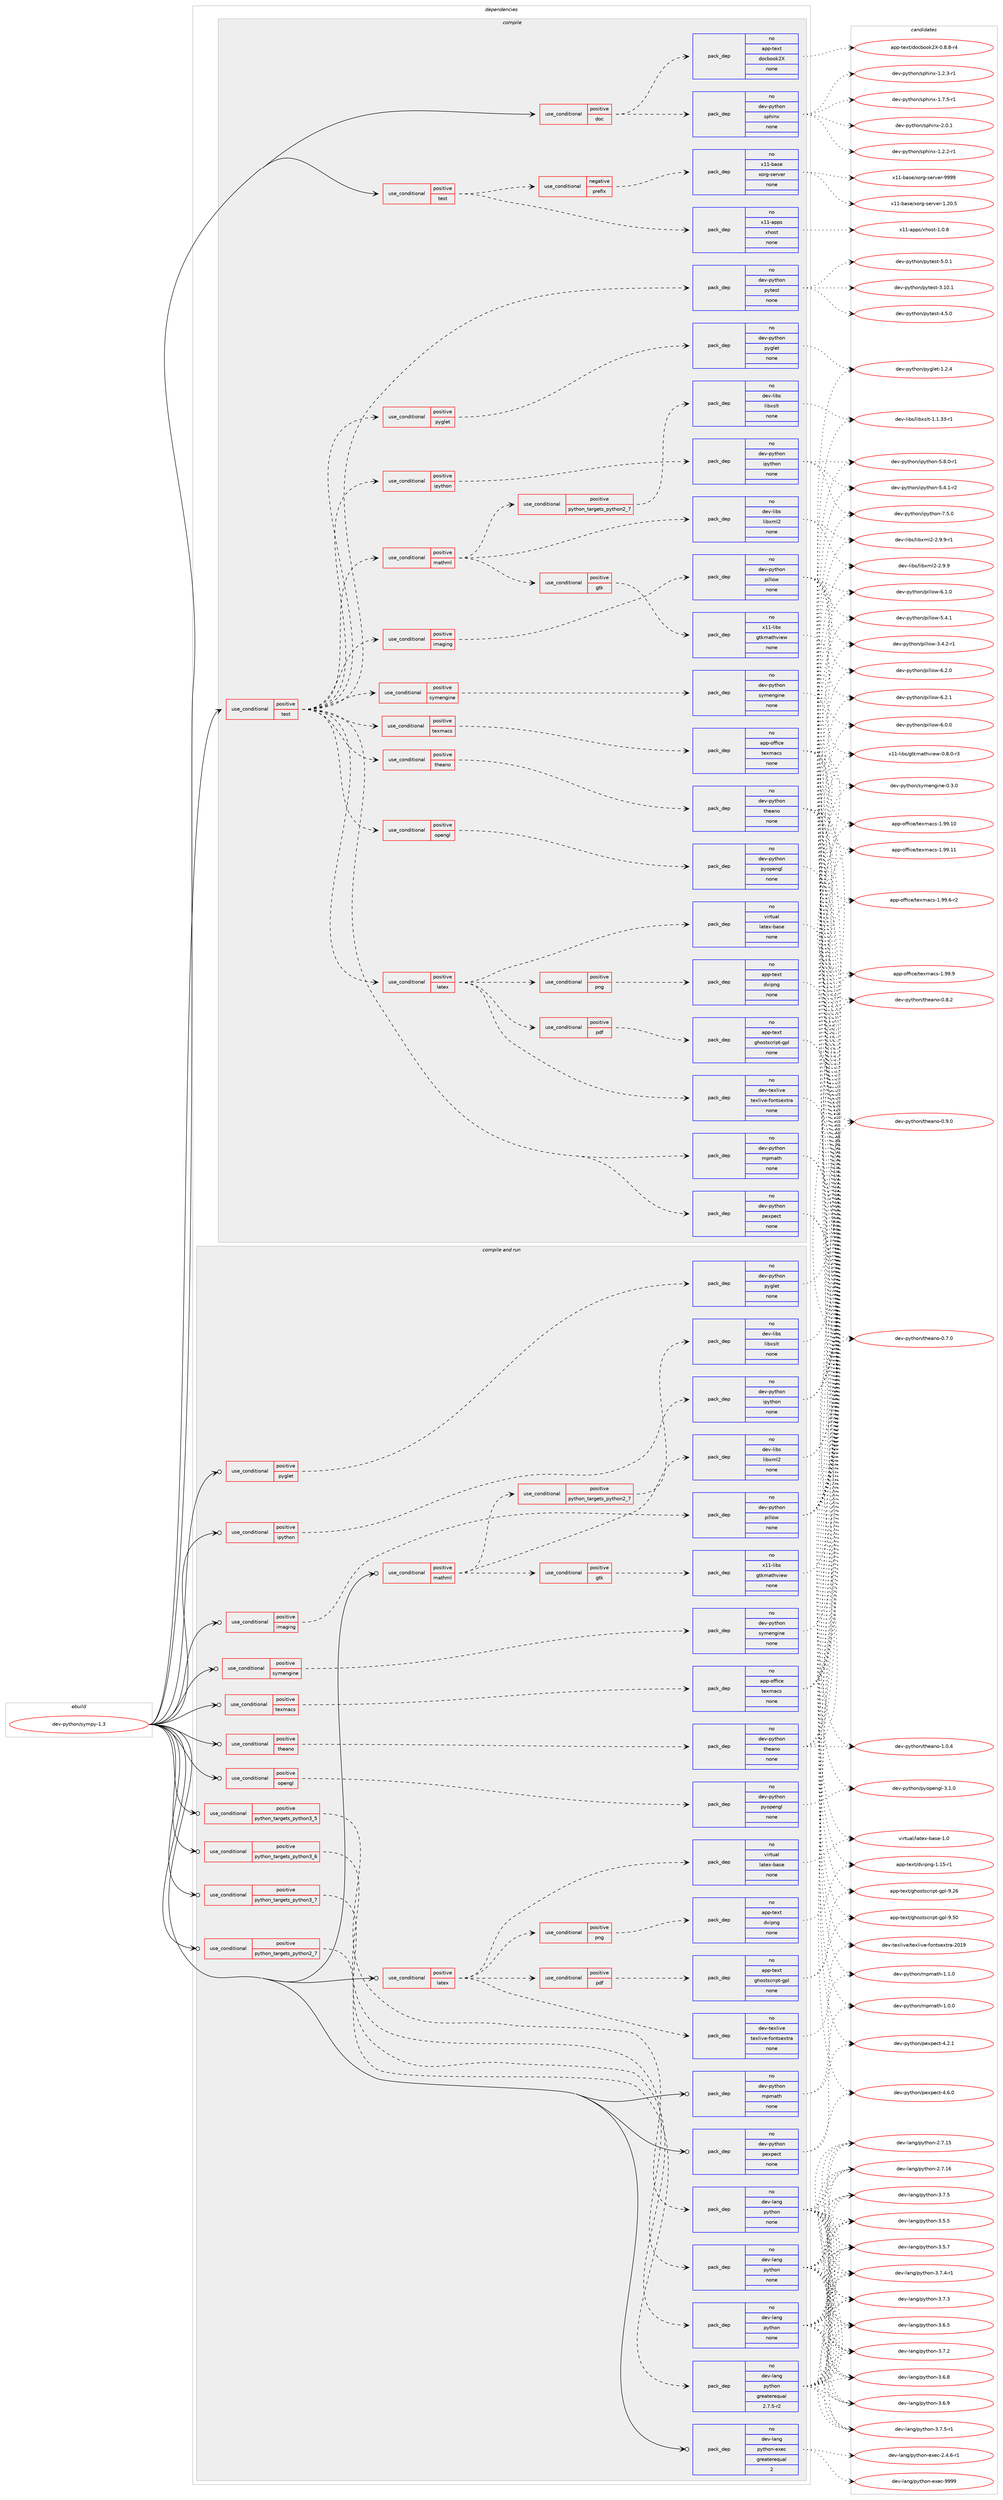 digraph prolog {

# *************
# Graph options
# *************

newrank=true;
concentrate=true;
compound=true;
graph [rankdir=LR,fontname=Helvetica,fontsize=10,ranksep=1.5];#, ranksep=2.5, nodesep=0.2];
edge  [arrowhead=vee];
node  [fontname=Helvetica,fontsize=10];

# **********
# The ebuild
# **********

subgraph cluster_leftcol {
color=gray;
rank=same;
label=<<i>ebuild</i>>;
id [label="dev-python/sympy-1.3", color=red, width=4, href="../dev-python/sympy-1.3.svg"];
}

# ****************
# The dependencies
# ****************

subgraph cluster_midcol {
color=gray;
label=<<i>dependencies</i>>;
subgraph cluster_compile {
fillcolor="#eeeeee";
style=filled;
label=<<i>compile</i>>;
subgraph cond150210 {
dependency639910 [label=<<TABLE BORDER="0" CELLBORDER="1" CELLSPACING="0" CELLPADDING="4"><TR><TD ROWSPAN="3" CELLPADDING="10">use_conditional</TD></TR><TR><TD>positive</TD></TR><TR><TD>doc</TD></TR></TABLE>>, shape=none, color=red];
subgraph pack477818 {
dependency639911 [label=<<TABLE BORDER="0" CELLBORDER="1" CELLSPACING="0" CELLPADDING="4" WIDTH="220"><TR><TD ROWSPAN="6" CELLPADDING="30">pack_dep</TD></TR><TR><TD WIDTH="110">no</TD></TR><TR><TD>dev-python</TD></TR><TR><TD>sphinx</TD></TR><TR><TD>none</TD></TR><TR><TD></TD></TR></TABLE>>, shape=none, color=blue];
}
dependency639910:e -> dependency639911:w [weight=20,style="dashed",arrowhead="vee"];
subgraph pack477819 {
dependency639912 [label=<<TABLE BORDER="0" CELLBORDER="1" CELLSPACING="0" CELLPADDING="4" WIDTH="220"><TR><TD ROWSPAN="6" CELLPADDING="30">pack_dep</TD></TR><TR><TD WIDTH="110">no</TD></TR><TR><TD>app-text</TD></TR><TR><TD>docbook2X</TD></TR><TR><TD>none</TD></TR><TR><TD></TD></TR></TABLE>>, shape=none, color=blue];
}
dependency639910:e -> dependency639912:w [weight=20,style="dashed",arrowhead="vee"];
}
id:e -> dependency639910:w [weight=20,style="solid",arrowhead="vee"];
subgraph cond150211 {
dependency639913 [label=<<TABLE BORDER="0" CELLBORDER="1" CELLSPACING="0" CELLPADDING="4"><TR><TD ROWSPAN="3" CELLPADDING="10">use_conditional</TD></TR><TR><TD>positive</TD></TR><TR><TD>test</TD></TR></TABLE>>, shape=none, color=red];
subgraph cond150212 {
dependency639914 [label=<<TABLE BORDER="0" CELLBORDER="1" CELLSPACING="0" CELLPADDING="4"><TR><TD ROWSPAN="3" CELLPADDING="10">use_conditional</TD></TR><TR><TD>negative</TD></TR><TR><TD>prefix</TD></TR></TABLE>>, shape=none, color=red];
subgraph pack477820 {
dependency639915 [label=<<TABLE BORDER="0" CELLBORDER="1" CELLSPACING="0" CELLPADDING="4" WIDTH="220"><TR><TD ROWSPAN="6" CELLPADDING="30">pack_dep</TD></TR><TR><TD WIDTH="110">no</TD></TR><TR><TD>x11-base</TD></TR><TR><TD>xorg-server</TD></TR><TR><TD>none</TD></TR><TR><TD></TD></TR></TABLE>>, shape=none, color=blue];
}
dependency639914:e -> dependency639915:w [weight=20,style="dashed",arrowhead="vee"];
}
dependency639913:e -> dependency639914:w [weight=20,style="dashed",arrowhead="vee"];
subgraph pack477821 {
dependency639916 [label=<<TABLE BORDER="0" CELLBORDER="1" CELLSPACING="0" CELLPADDING="4" WIDTH="220"><TR><TD ROWSPAN="6" CELLPADDING="30">pack_dep</TD></TR><TR><TD WIDTH="110">no</TD></TR><TR><TD>x11-apps</TD></TR><TR><TD>xhost</TD></TR><TR><TD>none</TD></TR><TR><TD></TD></TR></TABLE>>, shape=none, color=blue];
}
dependency639913:e -> dependency639916:w [weight=20,style="dashed",arrowhead="vee"];
}
id:e -> dependency639913:w [weight=20,style="solid",arrowhead="vee"];
subgraph cond150213 {
dependency639917 [label=<<TABLE BORDER="0" CELLBORDER="1" CELLSPACING="0" CELLPADDING="4"><TR><TD ROWSPAN="3" CELLPADDING="10">use_conditional</TD></TR><TR><TD>positive</TD></TR><TR><TD>test</TD></TR></TABLE>>, shape=none, color=red];
subgraph pack477822 {
dependency639918 [label=<<TABLE BORDER="0" CELLBORDER="1" CELLSPACING="0" CELLPADDING="4" WIDTH="220"><TR><TD ROWSPAN="6" CELLPADDING="30">pack_dep</TD></TR><TR><TD WIDTH="110">no</TD></TR><TR><TD>dev-python</TD></TR><TR><TD>mpmath</TD></TR><TR><TD>none</TD></TR><TR><TD></TD></TR></TABLE>>, shape=none, color=blue];
}
dependency639917:e -> dependency639918:w [weight=20,style="dashed",arrowhead="vee"];
subgraph pack477823 {
dependency639919 [label=<<TABLE BORDER="0" CELLBORDER="1" CELLSPACING="0" CELLPADDING="4" WIDTH="220"><TR><TD ROWSPAN="6" CELLPADDING="30">pack_dep</TD></TR><TR><TD WIDTH="110">no</TD></TR><TR><TD>dev-python</TD></TR><TR><TD>pexpect</TD></TR><TR><TD>none</TD></TR><TR><TD></TD></TR></TABLE>>, shape=none, color=blue];
}
dependency639917:e -> dependency639919:w [weight=20,style="dashed",arrowhead="vee"];
subgraph cond150214 {
dependency639920 [label=<<TABLE BORDER="0" CELLBORDER="1" CELLSPACING="0" CELLPADDING="4"><TR><TD ROWSPAN="3" CELLPADDING="10">use_conditional</TD></TR><TR><TD>positive</TD></TR><TR><TD>imaging</TD></TR></TABLE>>, shape=none, color=red];
subgraph pack477824 {
dependency639921 [label=<<TABLE BORDER="0" CELLBORDER="1" CELLSPACING="0" CELLPADDING="4" WIDTH="220"><TR><TD ROWSPAN="6" CELLPADDING="30">pack_dep</TD></TR><TR><TD WIDTH="110">no</TD></TR><TR><TD>dev-python</TD></TR><TR><TD>pillow</TD></TR><TR><TD>none</TD></TR><TR><TD></TD></TR></TABLE>>, shape=none, color=blue];
}
dependency639920:e -> dependency639921:w [weight=20,style="dashed",arrowhead="vee"];
}
dependency639917:e -> dependency639920:w [weight=20,style="dashed",arrowhead="vee"];
subgraph cond150215 {
dependency639922 [label=<<TABLE BORDER="0" CELLBORDER="1" CELLSPACING="0" CELLPADDING="4"><TR><TD ROWSPAN="3" CELLPADDING="10">use_conditional</TD></TR><TR><TD>positive</TD></TR><TR><TD>ipython</TD></TR></TABLE>>, shape=none, color=red];
subgraph pack477825 {
dependency639923 [label=<<TABLE BORDER="0" CELLBORDER="1" CELLSPACING="0" CELLPADDING="4" WIDTH="220"><TR><TD ROWSPAN="6" CELLPADDING="30">pack_dep</TD></TR><TR><TD WIDTH="110">no</TD></TR><TR><TD>dev-python</TD></TR><TR><TD>ipython</TD></TR><TR><TD>none</TD></TR><TR><TD></TD></TR></TABLE>>, shape=none, color=blue];
}
dependency639922:e -> dependency639923:w [weight=20,style="dashed",arrowhead="vee"];
}
dependency639917:e -> dependency639922:w [weight=20,style="dashed",arrowhead="vee"];
subgraph cond150216 {
dependency639924 [label=<<TABLE BORDER="0" CELLBORDER="1" CELLSPACING="0" CELLPADDING="4"><TR><TD ROWSPAN="3" CELLPADDING="10">use_conditional</TD></TR><TR><TD>positive</TD></TR><TR><TD>latex</TD></TR></TABLE>>, shape=none, color=red];
subgraph pack477826 {
dependency639925 [label=<<TABLE BORDER="0" CELLBORDER="1" CELLSPACING="0" CELLPADDING="4" WIDTH="220"><TR><TD ROWSPAN="6" CELLPADDING="30">pack_dep</TD></TR><TR><TD WIDTH="110">no</TD></TR><TR><TD>virtual</TD></TR><TR><TD>latex-base</TD></TR><TR><TD>none</TD></TR><TR><TD></TD></TR></TABLE>>, shape=none, color=blue];
}
dependency639924:e -> dependency639925:w [weight=20,style="dashed",arrowhead="vee"];
subgraph pack477827 {
dependency639926 [label=<<TABLE BORDER="0" CELLBORDER="1" CELLSPACING="0" CELLPADDING="4" WIDTH="220"><TR><TD ROWSPAN="6" CELLPADDING="30">pack_dep</TD></TR><TR><TD WIDTH="110">no</TD></TR><TR><TD>dev-texlive</TD></TR><TR><TD>texlive-fontsextra</TD></TR><TR><TD>none</TD></TR><TR><TD></TD></TR></TABLE>>, shape=none, color=blue];
}
dependency639924:e -> dependency639926:w [weight=20,style="dashed",arrowhead="vee"];
subgraph cond150217 {
dependency639927 [label=<<TABLE BORDER="0" CELLBORDER="1" CELLSPACING="0" CELLPADDING="4"><TR><TD ROWSPAN="3" CELLPADDING="10">use_conditional</TD></TR><TR><TD>positive</TD></TR><TR><TD>png</TD></TR></TABLE>>, shape=none, color=red];
subgraph pack477828 {
dependency639928 [label=<<TABLE BORDER="0" CELLBORDER="1" CELLSPACING="0" CELLPADDING="4" WIDTH="220"><TR><TD ROWSPAN="6" CELLPADDING="30">pack_dep</TD></TR><TR><TD WIDTH="110">no</TD></TR><TR><TD>app-text</TD></TR><TR><TD>dvipng</TD></TR><TR><TD>none</TD></TR><TR><TD></TD></TR></TABLE>>, shape=none, color=blue];
}
dependency639927:e -> dependency639928:w [weight=20,style="dashed",arrowhead="vee"];
}
dependency639924:e -> dependency639927:w [weight=20,style="dashed",arrowhead="vee"];
subgraph cond150218 {
dependency639929 [label=<<TABLE BORDER="0" CELLBORDER="1" CELLSPACING="0" CELLPADDING="4"><TR><TD ROWSPAN="3" CELLPADDING="10">use_conditional</TD></TR><TR><TD>positive</TD></TR><TR><TD>pdf</TD></TR></TABLE>>, shape=none, color=red];
subgraph pack477829 {
dependency639930 [label=<<TABLE BORDER="0" CELLBORDER="1" CELLSPACING="0" CELLPADDING="4" WIDTH="220"><TR><TD ROWSPAN="6" CELLPADDING="30">pack_dep</TD></TR><TR><TD WIDTH="110">no</TD></TR><TR><TD>app-text</TD></TR><TR><TD>ghostscript-gpl</TD></TR><TR><TD>none</TD></TR><TR><TD></TD></TR></TABLE>>, shape=none, color=blue];
}
dependency639929:e -> dependency639930:w [weight=20,style="dashed",arrowhead="vee"];
}
dependency639924:e -> dependency639929:w [weight=20,style="dashed",arrowhead="vee"];
}
dependency639917:e -> dependency639924:w [weight=20,style="dashed",arrowhead="vee"];
subgraph cond150219 {
dependency639931 [label=<<TABLE BORDER="0" CELLBORDER="1" CELLSPACING="0" CELLPADDING="4"><TR><TD ROWSPAN="3" CELLPADDING="10">use_conditional</TD></TR><TR><TD>positive</TD></TR><TR><TD>mathml</TD></TR></TABLE>>, shape=none, color=red];
subgraph pack477830 {
dependency639932 [label=<<TABLE BORDER="0" CELLBORDER="1" CELLSPACING="0" CELLPADDING="4" WIDTH="220"><TR><TD ROWSPAN="6" CELLPADDING="30">pack_dep</TD></TR><TR><TD WIDTH="110">no</TD></TR><TR><TD>dev-libs</TD></TR><TR><TD>libxml2</TD></TR><TR><TD>none</TD></TR><TR><TD></TD></TR></TABLE>>, shape=none, color=blue];
}
dependency639931:e -> dependency639932:w [weight=20,style="dashed",arrowhead="vee"];
subgraph cond150220 {
dependency639933 [label=<<TABLE BORDER="0" CELLBORDER="1" CELLSPACING="0" CELLPADDING="4"><TR><TD ROWSPAN="3" CELLPADDING="10">use_conditional</TD></TR><TR><TD>positive</TD></TR><TR><TD>python_targets_python2_7</TD></TR></TABLE>>, shape=none, color=red];
subgraph pack477831 {
dependency639934 [label=<<TABLE BORDER="0" CELLBORDER="1" CELLSPACING="0" CELLPADDING="4" WIDTH="220"><TR><TD ROWSPAN="6" CELLPADDING="30">pack_dep</TD></TR><TR><TD WIDTH="110">no</TD></TR><TR><TD>dev-libs</TD></TR><TR><TD>libxslt</TD></TR><TR><TD>none</TD></TR><TR><TD></TD></TR></TABLE>>, shape=none, color=blue];
}
dependency639933:e -> dependency639934:w [weight=20,style="dashed",arrowhead="vee"];
}
dependency639931:e -> dependency639933:w [weight=20,style="dashed",arrowhead="vee"];
subgraph cond150221 {
dependency639935 [label=<<TABLE BORDER="0" CELLBORDER="1" CELLSPACING="0" CELLPADDING="4"><TR><TD ROWSPAN="3" CELLPADDING="10">use_conditional</TD></TR><TR><TD>positive</TD></TR><TR><TD>gtk</TD></TR></TABLE>>, shape=none, color=red];
subgraph pack477832 {
dependency639936 [label=<<TABLE BORDER="0" CELLBORDER="1" CELLSPACING="0" CELLPADDING="4" WIDTH="220"><TR><TD ROWSPAN="6" CELLPADDING="30">pack_dep</TD></TR><TR><TD WIDTH="110">no</TD></TR><TR><TD>x11-libs</TD></TR><TR><TD>gtkmathview</TD></TR><TR><TD>none</TD></TR><TR><TD></TD></TR></TABLE>>, shape=none, color=blue];
}
dependency639935:e -> dependency639936:w [weight=20,style="dashed",arrowhead="vee"];
}
dependency639931:e -> dependency639935:w [weight=20,style="dashed",arrowhead="vee"];
}
dependency639917:e -> dependency639931:w [weight=20,style="dashed",arrowhead="vee"];
subgraph cond150222 {
dependency639937 [label=<<TABLE BORDER="0" CELLBORDER="1" CELLSPACING="0" CELLPADDING="4"><TR><TD ROWSPAN="3" CELLPADDING="10">use_conditional</TD></TR><TR><TD>positive</TD></TR><TR><TD>opengl</TD></TR></TABLE>>, shape=none, color=red];
subgraph pack477833 {
dependency639938 [label=<<TABLE BORDER="0" CELLBORDER="1" CELLSPACING="0" CELLPADDING="4" WIDTH="220"><TR><TD ROWSPAN="6" CELLPADDING="30">pack_dep</TD></TR><TR><TD WIDTH="110">no</TD></TR><TR><TD>dev-python</TD></TR><TR><TD>pyopengl</TD></TR><TR><TD>none</TD></TR><TR><TD></TD></TR></TABLE>>, shape=none, color=blue];
}
dependency639937:e -> dependency639938:w [weight=20,style="dashed",arrowhead="vee"];
}
dependency639917:e -> dependency639937:w [weight=20,style="dashed",arrowhead="vee"];
subgraph cond150223 {
dependency639939 [label=<<TABLE BORDER="0" CELLBORDER="1" CELLSPACING="0" CELLPADDING="4"><TR><TD ROWSPAN="3" CELLPADDING="10">use_conditional</TD></TR><TR><TD>positive</TD></TR><TR><TD>pyglet</TD></TR></TABLE>>, shape=none, color=red];
subgraph pack477834 {
dependency639940 [label=<<TABLE BORDER="0" CELLBORDER="1" CELLSPACING="0" CELLPADDING="4" WIDTH="220"><TR><TD ROWSPAN="6" CELLPADDING="30">pack_dep</TD></TR><TR><TD WIDTH="110">no</TD></TR><TR><TD>dev-python</TD></TR><TR><TD>pyglet</TD></TR><TR><TD>none</TD></TR><TR><TD></TD></TR></TABLE>>, shape=none, color=blue];
}
dependency639939:e -> dependency639940:w [weight=20,style="dashed",arrowhead="vee"];
}
dependency639917:e -> dependency639939:w [weight=20,style="dashed",arrowhead="vee"];
subgraph cond150224 {
dependency639941 [label=<<TABLE BORDER="0" CELLBORDER="1" CELLSPACING="0" CELLPADDING="4"><TR><TD ROWSPAN="3" CELLPADDING="10">use_conditional</TD></TR><TR><TD>positive</TD></TR><TR><TD>symengine</TD></TR></TABLE>>, shape=none, color=red];
subgraph pack477835 {
dependency639942 [label=<<TABLE BORDER="0" CELLBORDER="1" CELLSPACING="0" CELLPADDING="4" WIDTH="220"><TR><TD ROWSPAN="6" CELLPADDING="30">pack_dep</TD></TR><TR><TD WIDTH="110">no</TD></TR><TR><TD>dev-python</TD></TR><TR><TD>symengine</TD></TR><TR><TD>none</TD></TR><TR><TD></TD></TR></TABLE>>, shape=none, color=blue];
}
dependency639941:e -> dependency639942:w [weight=20,style="dashed",arrowhead="vee"];
}
dependency639917:e -> dependency639941:w [weight=20,style="dashed",arrowhead="vee"];
subgraph cond150225 {
dependency639943 [label=<<TABLE BORDER="0" CELLBORDER="1" CELLSPACING="0" CELLPADDING="4"><TR><TD ROWSPAN="3" CELLPADDING="10">use_conditional</TD></TR><TR><TD>positive</TD></TR><TR><TD>texmacs</TD></TR></TABLE>>, shape=none, color=red];
subgraph pack477836 {
dependency639944 [label=<<TABLE BORDER="0" CELLBORDER="1" CELLSPACING="0" CELLPADDING="4" WIDTH="220"><TR><TD ROWSPAN="6" CELLPADDING="30">pack_dep</TD></TR><TR><TD WIDTH="110">no</TD></TR><TR><TD>app-office</TD></TR><TR><TD>texmacs</TD></TR><TR><TD>none</TD></TR><TR><TD></TD></TR></TABLE>>, shape=none, color=blue];
}
dependency639943:e -> dependency639944:w [weight=20,style="dashed",arrowhead="vee"];
}
dependency639917:e -> dependency639943:w [weight=20,style="dashed",arrowhead="vee"];
subgraph cond150226 {
dependency639945 [label=<<TABLE BORDER="0" CELLBORDER="1" CELLSPACING="0" CELLPADDING="4"><TR><TD ROWSPAN="3" CELLPADDING="10">use_conditional</TD></TR><TR><TD>positive</TD></TR><TR><TD>theano</TD></TR></TABLE>>, shape=none, color=red];
subgraph pack477837 {
dependency639946 [label=<<TABLE BORDER="0" CELLBORDER="1" CELLSPACING="0" CELLPADDING="4" WIDTH="220"><TR><TD ROWSPAN="6" CELLPADDING="30">pack_dep</TD></TR><TR><TD WIDTH="110">no</TD></TR><TR><TD>dev-python</TD></TR><TR><TD>theano</TD></TR><TR><TD>none</TD></TR><TR><TD></TD></TR></TABLE>>, shape=none, color=blue];
}
dependency639945:e -> dependency639946:w [weight=20,style="dashed",arrowhead="vee"];
}
dependency639917:e -> dependency639945:w [weight=20,style="dashed",arrowhead="vee"];
subgraph pack477838 {
dependency639947 [label=<<TABLE BORDER="0" CELLBORDER="1" CELLSPACING="0" CELLPADDING="4" WIDTH="220"><TR><TD ROWSPAN="6" CELLPADDING="30">pack_dep</TD></TR><TR><TD WIDTH="110">no</TD></TR><TR><TD>dev-python</TD></TR><TR><TD>pytest</TD></TR><TR><TD>none</TD></TR><TR><TD></TD></TR></TABLE>>, shape=none, color=blue];
}
dependency639917:e -> dependency639947:w [weight=20,style="dashed",arrowhead="vee"];
}
id:e -> dependency639917:w [weight=20,style="solid",arrowhead="vee"];
}
subgraph cluster_compileandrun {
fillcolor="#eeeeee";
style=filled;
label=<<i>compile and run</i>>;
subgraph cond150227 {
dependency639948 [label=<<TABLE BORDER="0" CELLBORDER="1" CELLSPACING="0" CELLPADDING="4"><TR><TD ROWSPAN="3" CELLPADDING="10">use_conditional</TD></TR><TR><TD>positive</TD></TR><TR><TD>imaging</TD></TR></TABLE>>, shape=none, color=red];
subgraph pack477839 {
dependency639949 [label=<<TABLE BORDER="0" CELLBORDER="1" CELLSPACING="0" CELLPADDING="4" WIDTH="220"><TR><TD ROWSPAN="6" CELLPADDING="30">pack_dep</TD></TR><TR><TD WIDTH="110">no</TD></TR><TR><TD>dev-python</TD></TR><TR><TD>pillow</TD></TR><TR><TD>none</TD></TR><TR><TD></TD></TR></TABLE>>, shape=none, color=blue];
}
dependency639948:e -> dependency639949:w [weight=20,style="dashed",arrowhead="vee"];
}
id:e -> dependency639948:w [weight=20,style="solid",arrowhead="odotvee"];
subgraph cond150228 {
dependency639950 [label=<<TABLE BORDER="0" CELLBORDER="1" CELLSPACING="0" CELLPADDING="4"><TR><TD ROWSPAN="3" CELLPADDING="10">use_conditional</TD></TR><TR><TD>positive</TD></TR><TR><TD>ipython</TD></TR></TABLE>>, shape=none, color=red];
subgraph pack477840 {
dependency639951 [label=<<TABLE BORDER="0" CELLBORDER="1" CELLSPACING="0" CELLPADDING="4" WIDTH="220"><TR><TD ROWSPAN="6" CELLPADDING="30">pack_dep</TD></TR><TR><TD WIDTH="110">no</TD></TR><TR><TD>dev-python</TD></TR><TR><TD>ipython</TD></TR><TR><TD>none</TD></TR><TR><TD></TD></TR></TABLE>>, shape=none, color=blue];
}
dependency639950:e -> dependency639951:w [weight=20,style="dashed",arrowhead="vee"];
}
id:e -> dependency639950:w [weight=20,style="solid",arrowhead="odotvee"];
subgraph cond150229 {
dependency639952 [label=<<TABLE BORDER="0" CELLBORDER="1" CELLSPACING="0" CELLPADDING="4"><TR><TD ROWSPAN="3" CELLPADDING="10">use_conditional</TD></TR><TR><TD>positive</TD></TR><TR><TD>latex</TD></TR></TABLE>>, shape=none, color=red];
subgraph pack477841 {
dependency639953 [label=<<TABLE BORDER="0" CELLBORDER="1" CELLSPACING="0" CELLPADDING="4" WIDTH="220"><TR><TD ROWSPAN="6" CELLPADDING="30">pack_dep</TD></TR><TR><TD WIDTH="110">no</TD></TR><TR><TD>virtual</TD></TR><TR><TD>latex-base</TD></TR><TR><TD>none</TD></TR><TR><TD></TD></TR></TABLE>>, shape=none, color=blue];
}
dependency639952:e -> dependency639953:w [weight=20,style="dashed",arrowhead="vee"];
subgraph pack477842 {
dependency639954 [label=<<TABLE BORDER="0" CELLBORDER="1" CELLSPACING="0" CELLPADDING="4" WIDTH="220"><TR><TD ROWSPAN="6" CELLPADDING="30">pack_dep</TD></TR><TR><TD WIDTH="110">no</TD></TR><TR><TD>dev-texlive</TD></TR><TR><TD>texlive-fontsextra</TD></TR><TR><TD>none</TD></TR><TR><TD></TD></TR></TABLE>>, shape=none, color=blue];
}
dependency639952:e -> dependency639954:w [weight=20,style="dashed",arrowhead="vee"];
subgraph cond150230 {
dependency639955 [label=<<TABLE BORDER="0" CELLBORDER="1" CELLSPACING="0" CELLPADDING="4"><TR><TD ROWSPAN="3" CELLPADDING="10">use_conditional</TD></TR><TR><TD>positive</TD></TR><TR><TD>png</TD></TR></TABLE>>, shape=none, color=red];
subgraph pack477843 {
dependency639956 [label=<<TABLE BORDER="0" CELLBORDER="1" CELLSPACING="0" CELLPADDING="4" WIDTH="220"><TR><TD ROWSPAN="6" CELLPADDING="30">pack_dep</TD></TR><TR><TD WIDTH="110">no</TD></TR><TR><TD>app-text</TD></TR><TR><TD>dvipng</TD></TR><TR><TD>none</TD></TR><TR><TD></TD></TR></TABLE>>, shape=none, color=blue];
}
dependency639955:e -> dependency639956:w [weight=20,style="dashed",arrowhead="vee"];
}
dependency639952:e -> dependency639955:w [weight=20,style="dashed",arrowhead="vee"];
subgraph cond150231 {
dependency639957 [label=<<TABLE BORDER="0" CELLBORDER="1" CELLSPACING="0" CELLPADDING="4"><TR><TD ROWSPAN="3" CELLPADDING="10">use_conditional</TD></TR><TR><TD>positive</TD></TR><TR><TD>pdf</TD></TR></TABLE>>, shape=none, color=red];
subgraph pack477844 {
dependency639958 [label=<<TABLE BORDER="0" CELLBORDER="1" CELLSPACING="0" CELLPADDING="4" WIDTH="220"><TR><TD ROWSPAN="6" CELLPADDING="30">pack_dep</TD></TR><TR><TD WIDTH="110">no</TD></TR><TR><TD>app-text</TD></TR><TR><TD>ghostscript-gpl</TD></TR><TR><TD>none</TD></TR><TR><TD></TD></TR></TABLE>>, shape=none, color=blue];
}
dependency639957:e -> dependency639958:w [weight=20,style="dashed",arrowhead="vee"];
}
dependency639952:e -> dependency639957:w [weight=20,style="dashed",arrowhead="vee"];
}
id:e -> dependency639952:w [weight=20,style="solid",arrowhead="odotvee"];
subgraph cond150232 {
dependency639959 [label=<<TABLE BORDER="0" CELLBORDER="1" CELLSPACING="0" CELLPADDING="4"><TR><TD ROWSPAN="3" CELLPADDING="10">use_conditional</TD></TR><TR><TD>positive</TD></TR><TR><TD>mathml</TD></TR></TABLE>>, shape=none, color=red];
subgraph pack477845 {
dependency639960 [label=<<TABLE BORDER="0" CELLBORDER="1" CELLSPACING="0" CELLPADDING="4" WIDTH="220"><TR><TD ROWSPAN="6" CELLPADDING="30">pack_dep</TD></TR><TR><TD WIDTH="110">no</TD></TR><TR><TD>dev-libs</TD></TR><TR><TD>libxml2</TD></TR><TR><TD>none</TD></TR><TR><TD></TD></TR></TABLE>>, shape=none, color=blue];
}
dependency639959:e -> dependency639960:w [weight=20,style="dashed",arrowhead="vee"];
subgraph cond150233 {
dependency639961 [label=<<TABLE BORDER="0" CELLBORDER="1" CELLSPACING="0" CELLPADDING="4"><TR><TD ROWSPAN="3" CELLPADDING="10">use_conditional</TD></TR><TR><TD>positive</TD></TR><TR><TD>python_targets_python2_7</TD></TR></TABLE>>, shape=none, color=red];
subgraph pack477846 {
dependency639962 [label=<<TABLE BORDER="0" CELLBORDER="1" CELLSPACING="0" CELLPADDING="4" WIDTH="220"><TR><TD ROWSPAN="6" CELLPADDING="30">pack_dep</TD></TR><TR><TD WIDTH="110">no</TD></TR><TR><TD>dev-libs</TD></TR><TR><TD>libxslt</TD></TR><TR><TD>none</TD></TR><TR><TD></TD></TR></TABLE>>, shape=none, color=blue];
}
dependency639961:e -> dependency639962:w [weight=20,style="dashed",arrowhead="vee"];
}
dependency639959:e -> dependency639961:w [weight=20,style="dashed",arrowhead="vee"];
subgraph cond150234 {
dependency639963 [label=<<TABLE BORDER="0" CELLBORDER="1" CELLSPACING="0" CELLPADDING="4"><TR><TD ROWSPAN="3" CELLPADDING="10">use_conditional</TD></TR><TR><TD>positive</TD></TR><TR><TD>gtk</TD></TR></TABLE>>, shape=none, color=red];
subgraph pack477847 {
dependency639964 [label=<<TABLE BORDER="0" CELLBORDER="1" CELLSPACING="0" CELLPADDING="4" WIDTH="220"><TR><TD ROWSPAN="6" CELLPADDING="30">pack_dep</TD></TR><TR><TD WIDTH="110">no</TD></TR><TR><TD>x11-libs</TD></TR><TR><TD>gtkmathview</TD></TR><TR><TD>none</TD></TR><TR><TD></TD></TR></TABLE>>, shape=none, color=blue];
}
dependency639963:e -> dependency639964:w [weight=20,style="dashed",arrowhead="vee"];
}
dependency639959:e -> dependency639963:w [weight=20,style="dashed",arrowhead="vee"];
}
id:e -> dependency639959:w [weight=20,style="solid",arrowhead="odotvee"];
subgraph cond150235 {
dependency639965 [label=<<TABLE BORDER="0" CELLBORDER="1" CELLSPACING="0" CELLPADDING="4"><TR><TD ROWSPAN="3" CELLPADDING="10">use_conditional</TD></TR><TR><TD>positive</TD></TR><TR><TD>opengl</TD></TR></TABLE>>, shape=none, color=red];
subgraph pack477848 {
dependency639966 [label=<<TABLE BORDER="0" CELLBORDER="1" CELLSPACING="0" CELLPADDING="4" WIDTH="220"><TR><TD ROWSPAN="6" CELLPADDING="30">pack_dep</TD></TR><TR><TD WIDTH="110">no</TD></TR><TR><TD>dev-python</TD></TR><TR><TD>pyopengl</TD></TR><TR><TD>none</TD></TR><TR><TD></TD></TR></TABLE>>, shape=none, color=blue];
}
dependency639965:e -> dependency639966:w [weight=20,style="dashed",arrowhead="vee"];
}
id:e -> dependency639965:w [weight=20,style="solid",arrowhead="odotvee"];
subgraph cond150236 {
dependency639967 [label=<<TABLE BORDER="0" CELLBORDER="1" CELLSPACING="0" CELLPADDING="4"><TR><TD ROWSPAN="3" CELLPADDING="10">use_conditional</TD></TR><TR><TD>positive</TD></TR><TR><TD>pyglet</TD></TR></TABLE>>, shape=none, color=red];
subgraph pack477849 {
dependency639968 [label=<<TABLE BORDER="0" CELLBORDER="1" CELLSPACING="0" CELLPADDING="4" WIDTH="220"><TR><TD ROWSPAN="6" CELLPADDING="30">pack_dep</TD></TR><TR><TD WIDTH="110">no</TD></TR><TR><TD>dev-python</TD></TR><TR><TD>pyglet</TD></TR><TR><TD>none</TD></TR><TR><TD></TD></TR></TABLE>>, shape=none, color=blue];
}
dependency639967:e -> dependency639968:w [weight=20,style="dashed",arrowhead="vee"];
}
id:e -> dependency639967:w [weight=20,style="solid",arrowhead="odotvee"];
subgraph cond150237 {
dependency639969 [label=<<TABLE BORDER="0" CELLBORDER="1" CELLSPACING="0" CELLPADDING="4"><TR><TD ROWSPAN="3" CELLPADDING="10">use_conditional</TD></TR><TR><TD>positive</TD></TR><TR><TD>python_targets_python2_7</TD></TR></TABLE>>, shape=none, color=red];
subgraph pack477850 {
dependency639970 [label=<<TABLE BORDER="0" CELLBORDER="1" CELLSPACING="0" CELLPADDING="4" WIDTH="220"><TR><TD ROWSPAN="6" CELLPADDING="30">pack_dep</TD></TR><TR><TD WIDTH="110">no</TD></TR><TR><TD>dev-lang</TD></TR><TR><TD>python</TD></TR><TR><TD>greaterequal</TD></TR><TR><TD>2.7.5-r2</TD></TR></TABLE>>, shape=none, color=blue];
}
dependency639969:e -> dependency639970:w [weight=20,style="dashed",arrowhead="vee"];
}
id:e -> dependency639969:w [weight=20,style="solid",arrowhead="odotvee"];
subgraph cond150238 {
dependency639971 [label=<<TABLE BORDER="0" CELLBORDER="1" CELLSPACING="0" CELLPADDING="4"><TR><TD ROWSPAN="3" CELLPADDING="10">use_conditional</TD></TR><TR><TD>positive</TD></TR><TR><TD>python_targets_python3_5</TD></TR></TABLE>>, shape=none, color=red];
subgraph pack477851 {
dependency639972 [label=<<TABLE BORDER="0" CELLBORDER="1" CELLSPACING="0" CELLPADDING="4" WIDTH="220"><TR><TD ROWSPAN="6" CELLPADDING="30">pack_dep</TD></TR><TR><TD WIDTH="110">no</TD></TR><TR><TD>dev-lang</TD></TR><TR><TD>python</TD></TR><TR><TD>none</TD></TR><TR><TD></TD></TR></TABLE>>, shape=none, color=blue];
}
dependency639971:e -> dependency639972:w [weight=20,style="dashed",arrowhead="vee"];
}
id:e -> dependency639971:w [weight=20,style="solid",arrowhead="odotvee"];
subgraph cond150239 {
dependency639973 [label=<<TABLE BORDER="0" CELLBORDER="1" CELLSPACING="0" CELLPADDING="4"><TR><TD ROWSPAN="3" CELLPADDING="10">use_conditional</TD></TR><TR><TD>positive</TD></TR><TR><TD>python_targets_python3_6</TD></TR></TABLE>>, shape=none, color=red];
subgraph pack477852 {
dependency639974 [label=<<TABLE BORDER="0" CELLBORDER="1" CELLSPACING="0" CELLPADDING="4" WIDTH="220"><TR><TD ROWSPAN="6" CELLPADDING="30">pack_dep</TD></TR><TR><TD WIDTH="110">no</TD></TR><TR><TD>dev-lang</TD></TR><TR><TD>python</TD></TR><TR><TD>none</TD></TR><TR><TD></TD></TR></TABLE>>, shape=none, color=blue];
}
dependency639973:e -> dependency639974:w [weight=20,style="dashed",arrowhead="vee"];
}
id:e -> dependency639973:w [weight=20,style="solid",arrowhead="odotvee"];
subgraph cond150240 {
dependency639975 [label=<<TABLE BORDER="0" CELLBORDER="1" CELLSPACING="0" CELLPADDING="4"><TR><TD ROWSPAN="3" CELLPADDING="10">use_conditional</TD></TR><TR><TD>positive</TD></TR><TR><TD>python_targets_python3_7</TD></TR></TABLE>>, shape=none, color=red];
subgraph pack477853 {
dependency639976 [label=<<TABLE BORDER="0" CELLBORDER="1" CELLSPACING="0" CELLPADDING="4" WIDTH="220"><TR><TD ROWSPAN="6" CELLPADDING="30">pack_dep</TD></TR><TR><TD WIDTH="110">no</TD></TR><TR><TD>dev-lang</TD></TR><TR><TD>python</TD></TR><TR><TD>none</TD></TR><TR><TD></TD></TR></TABLE>>, shape=none, color=blue];
}
dependency639975:e -> dependency639976:w [weight=20,style="dashed",arrowhead="vee"];
}
id:e -> dependency639975:w [weight=20,style="solid",arrowhead="odotvee"];
subgraph cond150241 {
dependency639977 [label=<<TABLE BORDER="0" CELLBORDER="1" CELLSPACING="0" CELLPADDING="4"><TR><TD ROWSPAN="3" CELLPADDING="10">use_conditional</TD></TR><TR><TD>positive</TD></TR><TR><TD>symengine</TD></TR></TABLE>>, shape=none, color=red];
subgraph pack477854 {
dependency639978 [label=<<TABLE BORDER="0" CELLBORDER="1" CELLSPACING="0" CELLPADDING="4" WIDTH="220"><TR><TD ROWSPAN="6" CELLPADDING="30">pack_dep</TD></TR><TR><TD WIDTH="110">no</TD></TR><TR><TD>dev-python</TD></TR><TR><TD>symengine</TD></TR><TR><TD>none</TD></TR><TR><TD></TD></TR></TABLE>>, shape=none, color=blue];
}
dependency639977:e -> dependency639978:w [weight=20,style="dashed",arrowhead="vee"];
}
id:e -> dependency639977:w [weight=20,style="solid",arrowhead="odotvee"];
subgraph cond150242 {
dependency639979 [label=<<TABLE BORDER="0" CELLBORDER="1" CELLSPACING="0" CELLPADDING="4"><TR><TD ROWSPAN="3" CELLPADDING="10">use_conditional</TD></TR><TR><TD>positive</TD></TR><TR><TD>texmacs</TD></TR></TABLE>>, shape=none, color=red];
subgraph pack477855 {
dependency639980 [label=<<TABLE BORDER="0" CELLBORDER="1" CELLSPACING="0" CELLPADDING="4" WIDTH="220"><TR><TD ROWSPAN="6" CELLPADDING="30">pack_dep</TD></TR><TR><TD WIDTH="110">no</TD></TR><TR><TD>app-office</TD></TR><TR><TD>texmacs</TD></TR><TR><TD>none</TD></TR><TR><TD></TD></TR></TABLE>>, shape=none, color=blue];
}
dependency639979:e -> dependency639980:w [weight=20,style="dashed",arrowhead="vee"];
}
id:e -> dependency639979:w [weight=20,style="solid",arrowhead="odotvee"];
subgraph cond150243 {
dependency639981 [label=<<TABLE BORDER="0" CELLBORDER="1" CELLSPACING="0" CELLPADDING="4"><TR><TD ROWSPAN="3" CELLPADDING="10">use_conditional</TD></TR><TR><TD>positive</TD></TR><TR><TD>theano</TD></TR></TABLE>>, shape=none, color=red];
subgraph pack477856 {
dependency639982 [label=<<TABLE BORDER="0" CELLBORDER="1" CELLSPACING="0" CELLPADDING="4" WIDTH="220"><TR><TD ROWSPAN="6" CELLPADDING="30">pack_dep</TD></TR><TR><TD WIDTH="110">no</TD></TR><TR><TD>dev-python</TD></TR><TR><TD>theano</TD></TR><TR><TD>none</TD></TR><TR><TD></TD></TR></TABLE>>, shape=none, color=blue];
}
dependency639981:e -> dependency639982:w [weight=20,style="dashed",arrowhead="vee"];
}
id:e -> dependency639981:w [weight=20,style="solid",arrowhead="odotvee"];
subgraph pack477857 {
dependency639983 [label=<<TABLE BORDER="0" CELLBORDER="1" CELLSPACING="0" CELLPADDING="4" WIDTH="220"><TR><TD ROWSPAN="6" CELLPADDING="30">pack_dep</TD></TR><TR><TD WIDTH="110">no</TD></TR><TR><TD>dev-lang</TD></TR><TR><TD>python-exec</TD></TR><TR><TD>greaterequal</TD></TR><TR><TD>2</TD></TR></TABLE>>, shape=none, color=blue];
}
id:e -> dependency639983:w [weight=20,style="solid",arrowhead="odotvee"];
subgraph pack477858 {
dependency639984 [label=<<TABLE BORDER="0" CELLBORDER="1" CELLSPACING="0" CELLPADDING="4" WIDTH="220"><TR><TD ROWSPAN="6" CELLPADDING="30">pack_dep</TD></TR><TR><TD WIDTH="110">no</TD></TR><TR><TD>dev-python</TD></TR><TR><TD>mpmath</TD></TR><TR><TD>none</TD></TR><TR><TD></TD></TR></TABLE>>, shape=none, color=blue];
}
id:e -> dependency639984:w [weight=20,style="solid",arrowhead="odotvee"];
subgraph pack477859 {
dependency639985 [label=<<TABLE BORDER="0" CELLBORDER="1" CELLSPACING="0" CELLPADDING="4" WIDTH="220"><TR><TD ROWSPAN="6" CELLPADDING="30">pack_dep</TD></TR><TR><TD WIDTH="110">no</TD></TR><TR><TD>dev-python</TD></TR><TR><TD>pexpect</TD></TR><TR><TD>none</TD></TR><TR><TD></TD></TR></TABLE>>, shape=none, color=blue];
}
id:e -> dependency639985:w [weight=20,style="solid",arrowhead="odotvee"];
}
subgraph cluster_run {
fillcolor="#eeeeee";
style=filled;
label=<<i>run</i>>;
}
}

# **************
# The candidates
# **************

subgraph cluster_choices {
rank=same;
color=gray;
label=<<i>candidates</i>>;

subgraph choice477818 {
color=black;
nodesep=1;
choice10010111845112121116104111110471151121041051101204549465046504511449 [label="dev-python/sphinx-1.2.2-r1", color=red, width=4,href="../dev-python/sphinx-1.2.2-r1.svg"];
choice10010111845112121116104111110471151121041051101204549465046514511449 [label="dev-python/sphinx-1.2.3-r1", color=red, width=4,href="../dev-python/sphinx-1.2.3-r1.svg"];
choice10010111845112121116104111110471151121041051101204549465546534511449 [label="dev-python/sphinx-1.7.5-r1", color=red, width=4,href="../dev-python/sphinx-1.7.5-r1.svg"];
choice1001011184511212111610411111047115112104105110120455046484649 [label="dev-python/sphinx-2.0.1", color=red, width=4,href="../dev-python/sphinx-2.0.1.svg"];
dependency639911:e -> choice10010111845112121116104111110471151121041051101204549465046504511449:w [style=dotted,weight="100"];
dependency639911:e -> choice10010111845112121116104111110471151121041051101204549465046514511449:w [style=dotted,weight="100"];
dependency639911:e -> choice10010111845112121116104111110471151121041051101204549465546534511449:w [style=dotted,weight="100"];
dependency639911:e -> choice1001011184511212111610411111047115112104105110120455046484649:w [style=dotted,weight="100"];
}
subgraph choice477819 {
color=black;
nodesep=1;
choice971121124511610112011647100111999811111110750884548465646564511452 [label="app-text/docbook2X-0.8.8-r4", color=red, width=4,href="../app-text/docbook2X-0.8.8-r4.svg"];
dependency639912:e -> choice971121124511610112011647100111999811111110750884548465646564511452:w [style=dotted,weight="100"];
}
subgraph choice477820 {
color=black;
nodesep=1;
choice1204949459897115101471201111141034511510111411810111445494650484653 [label="x11-base/xorg-server-1.20.5", color=red, width=4,href="../x11-base/xorg-server-1.20.5.svg"];
choice120494945989711510147120111114103451151011141181011144557575757 [label="x11-base/xorg-server-9999", color=red, width=4,href="../x11-base/xorg-server-9999.svg"];
dependency639915:e -> choice1204949459897115101471201111141034511510111411810111445494650484653:w [style=dotted,weight="100"];
dependency639915:e -> choice120494945989711510147120111114103451151011141181011144557575757:w [style=dotted,weight="100"];
}
subgraph choice477821 {
color=black;
nodesep=1;
choice1204949459711211211547120104111115116454946484656 [label="x11-apps/xhost-1.0.8", color=red, width=4,href="../x11-apps/xhost-1.0.8.svg"];
dependency639916:e -> choice1204949459711211211547120104111115116454946484656:w [style=dotted,weight="100"];
}
subgraph choice477822 {
color=black;
nodesep=1;
choice100101118451121211161041111104710911210997116104454946484648 [label="dev-python/mpmath-1.0.0", color=red, width=4,href="../dev-python/mpmath-1.0.0.svg"];
choice100101118451121211161041111104710911210997116104454946494648 [label="dev-python/mpmath-1.1.0", color=red, width=4,href="../dev-python/mpmath-1.1.0.svg"];
dependency639918:e -> choice100101118451121211161041111104710911210997116104454946484648:w [style=dotted,weight="100"];
dependency639918:e -> choice100101118451121211161041111104710911210997116104454946494648:w [style=dotted,weight="100"];
}
subgraph choice477823 {
color=black;
nodesep=1;
choice100101118451121211161041111104711210112011210199116455246504649 [label="dev-python/pexpect-4.2.1", color=red, width=4,href="../dev-python/pexpect-4.2.1.svg"];
choice100101118451121211161041111104711210112011210199116455246544648 [label="dev-python/pexpect-4.6.0", color=red, width=4,href="../dev-python/pexpect-4.6.0.svg"];
dependency639919:e -> choice100101118451121211161041111104711210112011210199116455246504649:w [style=dotted,weight="100"];
dependency639919:e -> choice100101118451121211161041111104711210112011210199116455246544648:w [style=dotted,weight="100"];
}
subgraph choice477824 {
color=black;
nodesep=1;
choice10010111845112121116104111110471121051081081111194551465246504511449 [label="dev-python/pillow-3.4.2-r1", color=red, width=4,href="../dev-python/pillow-3.4.2-r1.svg"];
choice1001011184511212111610411111047112105108108111119455346524649 [label="dev-python/pillow-5.4.1", color=red, width=4,href="../dev-python/pillow-5.4.1.svg"];
choice1001011184511212111610411111047112105108108111119455446484648 [label="dev-python/pillow-6.0.0", color=red, width=4,href="../dev-python/pillow-6.0.0.svg"];
choice1001011184511212111610411111047112105108108111119455446494648 [label="dev-python/pillow-6.1.0", color=red, width=4,href="../dev-python/pillow-6.1.0.svg"];
choice1001011184511212111610411111047112105108108111119455446504648 [label="dev-python/pillow-6.2.0", color=red, width=4,href="../dev-python/pillow-6.2.0.svg"];
choice1001011184511212111610411111047112105108108111119455446504649 [label="dev-python/pillow-6.2.1", color=red, width=4,href="../dev-python/pillow-6.2.1.svg"];
dependency639921:e -> choice10010111845112121116104111110471121051081081111194551465246504511449:w [style=dotted,weight="100"];
dependency639921:e -> choice1001011184511212111610411111047112105108108111119455346524649:w [style=dotted,weight="100"];
dependency639921:e -> choice1001011184511212111610411111047112105108108111119455446484648:w [style=dotted,weight="100"];
dependency639921:e -> choice1001011184511212111610411111047112105108108111119455446494648:w [style=dotted,weight="100"];
dependency639921:e -> choice1001011184511212111610411111047112105108108111119455446504648:w [style=dotted,weight="100"];
dependency639921:e -> choice1001011184511212111610411111047112105108108111119455446504649:w [style=dotted,weight="100"];
}
subgraph choice477825 {
color=black;
nodesep=1;
choice10010111845112121116104111110471051121211161041111104553465246494511450 [label="dev-python/ipython-5.4.1-r2", color=red, width=4,href="../dev-python/ipython-5.4.1-r2.svg"];
choice10010111845112121116104111110471051121211161041111104553465646484511449 [label="dev-python/ipython-5.8.0-r1", color=red, width=4,href="../dev-python/ipython-5.8.0-r1.svg"];
choice1001011184511212111610411111047105112121116104111110455546534648 [label="dev-python/ipython-7.5.0", color=red, width=4,href="../dev-python/ipython-7.5.0.svg"];
dependency639923:e -> choice10010111845112121116104111110471051121211161041111104553465246494511450:w [style=dotted,weight="100"];
dependency639923:e -> choice10010111845112121116104111110471051121211161041111104553465646484511449:w [style=dotted,weight="100"];
dependency639923:e -> choice1001011184511212111610411111047105112121116104111110455546534648:w [style=dotted,weight="100"];
}
subgraph choice477826 {
color=black;
nodesep=1;
choice11810511411611797108471089711610112045989711510145494648 [label="virtual/latex-base-1.0", color=red, width=4,href="../virtual/latex-base-1.0.svg"];
dependency639925:e -> choice11810511411611797108471089711610112045989711510145494648:w [style=dotted,weight="100"];
}
subgraph choice477827 {
color=black;
nodesep=1;
choice100101118451161011201081051181014711610112010810511810145102111110116115101120116114974550484957 [label="dev-texlive/texlive-fontsextra-2019", color=red, width=4,href="../dev-texlive/texlive-fontsextra-2019.svg"];
dependency639926:e -> choice100101118451161011201081051181014711610112010810511810145102111110116115101120116114974550484957:w [style=dotted,weight="100"];
}
subgraph choice477828 {
color=black;
nodesep=1;
choice97112112451161011201164710011810511211010345494649534511449 [label="app-text/dvipng-1.15-r1", color=red, width=4,href="../app-text/dvipng-1.15-r1.svg"];
dependency639928:e -> choice97112112451161011201164710011810511211010345494649534511449:w [style=dotted,weight="100"];
}
subgraph choice477829 {
color=black;
nodesep=1;
choice97112112451161011201164710310411111511611599114105112116451031121084557465054 [label="app-text/ghostscript-gpl-9.26", color=red, width=4,href="../app-text/ghostscript-gpl-9.26.svg"];
choice97112112451161011201164710310411111511611599114105112116451031121084557465348 [label="app-text/ghostscript-gpl-9.50", color=red, width=4,href="../app-text/ghostscript-gpl-9.50.svg"];
dependency639930:e -> choice97112112451161011201164710310411111511611599114105112116451031121084557465054:w [style=dotted,weight="100"];
dependency639930:e -> choice97112112451161011201164710310411111511611599114105112116451031121084557465348:w [style=dotted,weight="100"];
}
subgraph choice477830 {
color=black;
nodesep=1;
choice1001011184510810598115471081059812010910850455046574657 [label="dev-libs/libxml2-2.9.9", color=red, width=4,href="../dev-libs/libxml2-2.9.9.svg"];
choice10010111845108105981154710810598120109108504550465746574511449 [label="dev-libs/libxml2-2.9.9-r1", color=red, width=4,href="../dev-libs/libxml2-2.9.9-r1.svg"];
dependency639932:e -> choice1001011184510810598115471081059812010910850455046574657:w [style=dotted,weight="100"];
dependency639932:e -> choice10010111845108105981154710810598120109108504550465746574511449:w [style=dotted,weight="100"];
}
subgraph choice477831 {
color=black;
nodesep=1;
choice10010111845108105981154710810598120115108116454946494651514511449 [label="dev-libs/libxslt-1.1.33-r1", color=red, width=4,href="../dev-libs/libxslt-1.1.33-r1.svg"];
dependency639934:e -> choice10010111845108105981154710810598120115108116454946494651514511449:w [style=dotted,weight="100"];
}
subgraph choice477832 {
color=black;
nodesep=1;
choice1204949451081059811547103116107109971161041181051011194548465646484511451 [label="x11-libs/gtkmathview-0.8.0-r3", color=red, width=4,href="../x11-libs/gtkmathview-0.8.0-r3.svg"];
dependency639936:e -> choice1204949451081059811547103116107109971161041181051011194548465646484511451:w [style=dotted,weight="100"];
}
subgraph choice477833 {
color=black;
nodesep=1;
choice1001011184511212111610411111047112121111112101110103108455146494648 [label="dev-python/pyopengl-3.1.0", color=red, width=4,href="../dev-python/pyopengl-3.1.0.svg"];
dependency639938:e -> choice1001011184511212111610411111047112121111112101110103108455146494648:w [style=dotted,weight="100"];
}
subgraph choice477834 {
color=black;
nodesep=1;
choice1001011184511212111610411111047112121103108101116454946504652 [label="dev-python/pyglet-1.2.4", color=red, width=4,href="../dev-python/pyglet-1.2.4.svg"];
dependency639940:e -> choice1001011184511212111610411111047112121103108101116454946504652:w [style=dotted,weight="100"];
}
subgraph choice477835 {
color=black;
nodesep=1;
choice1001011184511212111610411111047115121109101110103105110101454846514648 [label="dev-python/symengine-0.3.0", color=red, width=4,href="../dev-python/symengine-0.3.0.svg"];
dependency639942:e -> choice1001011184511212111610411111047115121109101110103105110101454846514648:w [style=dotted,weight="100"];
}
subgraph choice477836 {
color=black;
nodesep=1;
choice9711211245111102102105991014711610112010997991154549465757464948 [label="app-office/texmacs-1.99.10", color=red, width=4,href="../app-office/texmacs-1.99.10.svg"];
choice9711211245111102102105991014711610112010997991154549465757464949 [label="app-office/texmacs-1.99.11", color=red, width=4,href="../app-office/texmacs-1.99.11.svg"];
choice971121124511110210210599101471161011201099799115454946575746544511450 [label="app-office/texmacs-1.99.6-r2", color=red, width=4,href="../app-office/texmacs-1.99.6-r2.svg"];
choice97112112451111021021059910147116101120109979911545494657574657 [label="app-office/texmacs-1.99.9", color=red, width=4,href="../app-office/texmacs-1.99.9.svg"];
dependency639944:e -> choice9711211245111102102105991014711610112010997991154549465757464948:w [style=dotted,weight="100"];
dependency639944:e -> choice9711211245111102102105991014711610112010997991154549465757464949:w [style=dotted,weight="100"];
dependency639944:e -> choice971121124511110210210599101471161011201099799115454946575746544511450:w [style=dotted,weight="100"];
dependency639944:e -> choice97112112451111021021059910147116101120109979911545494657574657:w [style=dotted,weight="100"];
}
subgraph choice477837 {
color=black;
nodesep=1;
choice100101118451121211161041111104711610410197110111454846554648 [label="dev-python/theano-0.7.0", color=red, width=4,href="../dev-python/theano-0.7.0.svg"];
choice100101118451121211161041111104711610410197110111454846564650 [label="dev-python/theano-0.8.2", color=red, width=4,href="../dev-python/theano-0.8.2.svg"];
choice100101118451121211161041111104711610410197110111454846574648 [label="dev-python/theano-0.9.0", color=red, width=4,href="../dev-python/theano-0.9.0.svg"];
choice100101118451121211161041111104711610410197110111454946484652 [label="dev-python/theano-1.0.4", color=red, width=4,href="../dev-python/theano-1.0.4.svg"];
dependency639946:e -> choice100101118451121211161041111104711610410197110111454846554648:w [style=dotted,weight="100"];
dependency639946:e -> choice100101118451121211161041111104711610410197110111454846564650:w [style=dotted,weight="100"];
dependency639946:e -> choice100101118451121211161041111104711610410197110111454846574648:w [style=dotted,weight="100"];
dependency639946:e -> choice100101118451121211161041111104711610410197110111454946484652:w [style=dotted,weight="100"];
}
subgraph choice477838 {
color=black;
nodesep=1;
choice100101118451121211161041111104711212111610111511645514649484649 [label="dev-python/pytest-3.10.1", color=red, width=4,href="../dev-python/pytest-3.10.1.svg"];
choice1001011184511212111610411111047112121116101115116455246534648 [label="dev-python/pytest-4.5.0", color=red, width=4,href="../dev-python/pytest-4.5.0.svg"];
choice1001011184511212111610411111047112121116101115116455346484649 [label="dev-python/pytest-5.0.1", color=red, width=4,href="../dev-python/pytest-5.0.1.svg"];
dependency639947:e -> choice100101118451121211161041111104711212111610111511645514649484649:w [style=dotted,weight="100"];
dependency639947:e -> choice1001011184511212111610411111047112121116101115116455246534648:w [style=dotted,weight="100"];
dependency639947:e -> choice1001011184511212111610411111047112121116101115116455346484649:w [style=dotted,weight="100"];
}
subgraph choice477839 {
color=black;
nodesep=1;
choice10010111845112121116104111110471121051081081111194551465246504511449 [label="dev-python/pillow-3.4.2-r1", color=red, width=4,href="../dev-python/pillow-3.4.2-r1.svg"];
choice1001011184511212111610411111047112105108108111119455346524649 [label="dev-python/pillow-5.4.1", color=red, width=4,href="../dev-python/pillow-5.4.1.svg"];
choice1001011184511212111610411111047112105108108111119455446484648 [label="dev-python/pillow-6.0.0", color=red, width=4,href="../dev-python/pillow-6.0.0.svg"];
choice1001011184511212111610411111047112105108108111119455446494648 [label="dev-python/pillow-6.1.0", color=red, width=4,href="../dev-python/pillow-6.1.0.svg"];
choice1001011184511212111610411111047112105108108111119455446504648 [label="dev-python/pillow-6.2.0", color=red, width=4,href="../dev-python/pillow-6.2.0.svg"];
choice1001011184511212111610411111047112105108108111119455446504649 [label="dev-python/pillow-6.2.1", color=red, width=4,href="../dev-python/pillow-6.2.1.svg"];
dependency639949:e -> choice10010111845112121116104111110471121051081081111194551465246504511449:w [style=dotted,weight="100"];
dependency639949:e -> choice1001011184511212111610411111047112105108108111119455346524649:w [style=dotted,weight="100"];
dependency639949:e -> choice1001011184511212111610411111047112105108108111119455446484648:w [style=dotted,weight="100"];
dependency639949:e -> choice1001011184511212111610411111047112105108108111119455446494648:w [style=dotted,weight="100"];
dependency639949:e -> choice1001011184511212111610411111047112105108108111119455446504648:w [style=dotted,weight="100"];
dependency639949:e -> choice1001011184511212111610411111047112105108108111119455446504649:w [style=dotted,weight="100"];
}
subgraph choice477840 {
color=black;
nodesep=1;
choice10010111845112121116104111110471051121211161041111104553465246494511450 [label="dev-python/ipython-5.4.1-r2", color=red, width=4,href="../dev-python/ipython-5.4.1-r2.svg"];
choice10010111845112121116104111110471051121211161041111104553465646484511449 [label="dev-python/ipython-5.8.0-r1", color=red, width=4,href="../dev-python/ipython-5.8.0-r1.svg"];
choice1001011184511212111610411111047105112121116104111110455546534648 [label="dev-python/ipython-7.5.0", color=red, width=4,href="../dev-python/ipython-7.5.0.svg"];
dependency639951:e -> choice10010111845112121116104111110471051121211161041111104553465246494511450:w [style=dotted,weight="100"];
dependency639951:e -> choice10010111845112121116104111110471051121211161041111104553465646484511449:w [style=dotted,weight="100"];
dependency639951:e -> choice1001011184511212111610411111047105112121116104111110455546534648:w [style=dotted,weight="100"];
}
subgraph choice477841 {
color=black;
nodesep=1;
choice11810511411611797108471089711610112045989711510145494648 [label="virtual/latex-base-1.0", color=red, width=4,href="../virtual/latex-base-1.0.svg"];
dependency639953:e -> choice11810511411611797108471089711610112045989711510145494648:w [style=dotted,weight="100"];
}
subgraph choice477842 {
color=black;
nodesep=1;
choice100101118451161011201081051181014711610112010810511810145102111110116115101120116114974550484957 [label="dev-texlive/texlive-fontsextra-2019", color=red, width=4,href="../dev-texlive/texlive-fontsextra-2019.svg"];
dependency639954:e -> choice100101118451161011201081051181014711610112010810511810145102111110116115101120116114974550484957:w [style=dotted,weight="100"];
}
subgraph choice477843 {
color=black;
nodesep=1;
choice97112112451161011201164710011810511211010345494649534511449 [label="app-text/dvipng-1.15-r1", color=red, width=4,href="../app-text/dvipng-1.15-r1.svg"];
dependency639956:e -> choice97112112451161011201164710011810511211010345494649534511449:w [style=dotted,weight="100"];
}
subgraph choice477844 {
color=black;
nodesep=1;
choice97112112451161011201164710310411111511611599114105112116451031121084557465054 [label="app-text/ghostscript-gpl-9.26", color=red, width=4,href="../app-text/ghostscript-gpl-9.26.svg"];
choice97112112451161011201164710310411111511611599114105112116451031121084557465348 [label="app-text/ghostscript-gpl-9.50", color=red, width=4,href="../app-text/ghostscript-gpl-9.50.svg"];
dependency639958:e -> choice97112112451161011201164710310411111511611599114105112116451031121084557465054:w [style=dotted,weight="100"];
dependency639958:e -> choice97112112451161011201164710310411111511611599114105112116451031121084557465348:w [style=dotted,weight="100"];
}
subgraph choice477845 {
color=black;
nodesep=1;
choice1001011184510810598115471081059812010910850455046574657 [label="dev-libs/libxml2-2.9.9", color=red, width=4,href="../dev-libs/libxml2-2.9.9.svg"];
choice10010111845108105981154710810598120109108504550465746574511449 [label="dev-libs/libxml2-2.9.9-r1", color=red, width=4,href="../dev-libs/libxml2-2.9.9-r1.svg"];
dependency639960:e -> choice1001011184510810598115471081059812010910850455046574657:w [style=dotted,weight="100"];
dependency639960:e -> choice10010111845108105981154710810598120109108504550465746574511449:w [style=dotted,weight="100"];
}
subgraph choice477846 {
color=black;
nodesep=1;
choice10010111845108105981154710810598120115108116454946494651514511449 [label="dev-libs/libxslt-1.1.33-r1", color=red, width=4,href="../dev-libs/libxslt-1.1.33-r1.svg"];
dependency639962:e -> choice10010111845108105981154710810598120115108116454946494651514511449:w [style=dotted,weight="100"];
}
subgraph choice477847 {
color=black;
nodesep=1;
choice1204949451081059811547103116107109971161041181051011194548465646484511451 [label="x11-libs/gtkmathview-0.8.0-r3", color=red, width=4,href="../x11-libs/gtkmathview-0.8.0-r3.svg"];
dependency639964:e -> choice1204949451081059811547103116107109971161041181051011194548465646484511451:w [style=dotted,weight="100"];
}
subgraph choice477848 {
color=black;
nodesep=1;
choice1001011184511212111610411111047112121111112101110103108455146494648 [label="dev-python/pyopengl-3.1.0", color=red, width=4,href="../dev-python/pyopengl-3.1.0.svg"];
dependency639966:e -> choice1001011184511212111610411111047112121111112101110103108455146494648:w [style=dotted,weight="100"];
}
subgraph choice477849 {
color=black;
nodesep=1;
choice1001011184511212111610411111047112121103108101116454946504652 [label="dev-python/pyglet-1.2.4", color=red, width=4,href="../dev-python/pyglet-1.2.4.svg"];
dependency639968:e -> choice1001011184511212111610411111047112121103108101116454946504652:w [style=dotted,weight="100"];
}
subgraph choice477850 {
color=black;
nodesep=1;
choice10010111845108971101034711212111610411111045504655464953 [label="dev-lang/python-2.7.15", color=red, width=4,href="../dev-lang/python-2.7.15.svg"];
choice10010111845108971101034711212111610411111045504655464954 [label="dev-lang/python-2.7.16", color=red, width=4,href="../dev-lang/python-2.7.16.svg"];
choice100101118451089711010347112121116104111110455146534653 [label="dev-lang/python-3.5.5", color=red, width=4,href="../dev-lang/python-3.5.5.svg"];
choice100101118451089711010347112121116104111110455146534655 [label="dev-lang/python-3.5.7", color=red, width=4,href="../dev-lang/python-3.5.7.svg"];
choice100101118451089711010347112121116104111110455146544653 [label="dev-lang/python-3.6.5", color=red, width=4,href="../dev-lang/python-3.6.5.svg"];
choice100101118451089711010347112121116104111110455146544656 [label="dev-lang/python-3.6.8", color=red, width=4,href="../dev-lang/python-3.6.8.svg"];
choice100101118451089711010347112121116104111110455146544657 [label="dev-lang/python-3.6.9", color=red, width=4,href="../dev-lang/python-3.6.9.svg"];
choice100101118451089711010347112121116104111110455146554650 [label="dev-lang/python-3.7.2", color=red, width=4,href="../dev-lang/python-3.7.2.svg"];
choice100101118451089711010347112121116104111110455146554651 [label="dev-lang/python-3.7.3", color=red, width=4,href="../dev-lang/python-3.7.3.svg"];
choice1001011184510897110103471121211161041111104551465546524511449 [label="dev-lang/python-3.7.4-r1", color=red, width=4,href="../dev-lang/python-3.7.4-r1.svg"];
choice100101118451089711010347112121116104111110455146554653 [label="dev-lang/python-3.7.5", color=red, width=4,href="../dev-lang/python-3.7.5.svg"];
choice1001011184510897110103471121211161041111104551465546534511449 [label="dev-lang/python-3.7.5-r1", color=red, width=4,href="../dev-lang/python-3.7.5-r1.svg"];
dependency639970:e -> choice10010111845108971101034711212111610411111045504655464953:w [style=dotted,weight="100"];
dependency639970:e -> choice10010111845108971101034711212111610411111045504655464954:w [style=dotted,weight="100"];
dependency639970:e -> choice100101118451089711010347112121116104111110455146534653:w [style=dotted,weight="100"];
dependency639970:e -> choice100101118451089711010347112121116104111110455146534655:w [style=dotted,weight="100"];
dependency639970:e -> choice100101118451089711010347112121116104111110455146544653:w [style=dotted,weight="100"];
dependency639970:e -> choice100101118451089711010347112121116104111110455146544656:w [style=dotted,weight="100"];
dependency639970:e -> choice100101118451089711010347112121116104111110455146544657:w [style=dotted,weight="100"];
dependency639970:e -> choice100101118451089711010347112121116104111110455146554650:w [style=dotted,weight="100"];
dependency639970:e -> choice100101118451089711010347112121116104111110455146554651:w [style=dotted,weight="100"];
dependency639970:e -> choice1001011184510897110103471121211161041111104551465546524511449:w [style=dotted,weight="100"];
dependency639970:e -> choice100101118451089711010347112121116104111110455146554653:w [style=dotted,weight="100"];
dependency639970:e -> choice1001011184510897110103471121211161041111104551465546534511449:w [style=dotted,weight="100"];
}
subgraph choice477851 {
color=black;
nodesep=1;
choice10010111845108971101034711212111610411111045504655464953 [label="dev-lang/python-2.7.15", color=red, width=4,href="../dev-lang/python-2.7.15.svg"];
choice10010111845108971101034711212111610411111045504655464954 [label="dev-lang/python-2.7.16", color=red, width=4,href="../dev-lang/python-2.7.16.svg"];
choice100101118451089711010347112121116104111110455146534653 [label="dev-lang/python-3.5.5", color=red, width=4,href="../dev-lang/python-3.5.5.svg"];
choice100101118451089711010347112121116104111110455146534655 [label="dev-lang/python-3.5.7", color=red, width=4,href="../dev-lang/python-3.5.7.svg"];
choice100101118451089711010347112121116104111110455146544653 [label="dev-lang/python-3.6.5", color=red, width=4,href="../dev-lang/python-3.6.5.svg"];
choice100101118451089711010347112121116104111110455146544656 [label="dev-lang/python-3.6.8", color=red, width=4,href="../dev-lang/python-3.6.8.svg"];
choice100101118451089711010347112121116104111110455146544657 [label="dev-lang/python-3.6.9", color=red, width=4,href="../dev-lang/python-3.6.9.svg"];
choice100101118451089711010347112121116104111110455146554650 [label="dev-lang/python-3.7.2", color=red, width=4,href="../dev-lang/python-3.7.2.svg"];
choice100101118451089711010347112121116104111110455146554651 [label="dev-lang/python-3.7.3", color=red, width=4,href="../dev-lang/python-3.7.3.svg"];
choice1001011184510897110103471121211161041111104551465546524511449 [label="dev-lang/python-3.7.4-r1", color=red, width=4,href="../dev-lang/python-3.7.4-r1.svg"];
choice100101118451089711010347112121116104111110455146554653 [label="dev-lang/python-3.7.5", color=red, width=4,href="../dev-lang/python-3.7.5.svg"];
choice1001011184510897110103471121211161041111104551465546534511449 [label="dev-lang/python-3.7.5-r1", color=red, width=4,href="../dev-lang/python-3.7.5-r1.svg"];
dependency639972:e -> choice10010111845108971101034711212111610411111045504655464953:w [style=dotted,weight="100"];
dependency639972:e -> choice10010111845108971101034711212111610411111045504655464954:w [style=dotted,weight="100"];
dependency639972:e -> choice100101118451089711010347112121116104111110455146534653:w [style=dotted,weight="100"];
dependency639972:e -> choice100101118451089711010347112121116104111110455146534655:w [style=dotted,weight="100"];
dependency639972:e -> choice100101118451089711010347112121116104111110455146544653:w [style=dotted,weight="100"];
dependency639972:e -> choice100101118451089711010347112121116104111110455146544656:w [style=dotted,weight="100"];
dependency639972:e -> choice100101118451089711010347112121116104111110455146544657:w [style=dotted,weight="100"];
dependency639972:e -> choice100101118451089711010347112121116104111110455146554650:w [style=dotted,weight="100"];
dependency639972:e -> choice100101118451089711010347112121116104111110455146554651:w [style=dotted,weight="100"];
dependency639972:e -> choice1001011184510897110103471121211161041111104551465546524511449:w [style=dotted,weight="100"];
dependency639972:e -> choice100101118451089711010347112121116104111110455146554653:w [style=dotted,weight="100"];
dependency639972:e -> choice1001011184510897110103471121211161041111104551465546534511449:w [style=dotted,weight="100"];
}
subgraph choice477852 {
color=black;
nodesep=1;
choice10010111845108971101034711212111610411111045504655464953 [label="dev-lang/python-2.7.15", color=red, width=4,href="../dev-lang/python-2.7.15.svg"];
choice10010111845108971101034711212111610411111045504655464954 [label="dev-lang/python-2.7.16", color=red, width=4,href="../dev-lang/python-2.7.16.svg"];
choice100101118451089711010347112121116104111110455146534653 [label="dev-lang/python-3.5.5", color=red, width=4,href="../dev-lang/python-3.5.5.svg"];
choice100101118451089711010347112121116104111110455146534655 [label="dev-lang/python-3.5.7", color=red, width=4,href="../dev-lang/python-3.5.7.svg"];
choice100101118451089711010347112121116104111110455146544653 [label="dev-lang/python-3.6.5", color=red, width=4,href="../dev-lang/python-3.6.5.svg"];
choice100101118451089711010347112121116104111110455146544656 [label="dev-lang/python-3.6.8", color=red, width=4,href="../dev-lang/python-3.6.8.svg"];
choice100101118451089711010347112121116104111110455146544657 [label="dev-lang/python-3.6.9", color=red, width=4,href="../dev-lang/python-3.6.9.svg"];
choice100101118451089711010347112121116104111110455146554650 [label="dev-lang/python-3.7.2", color=red, width=4,href="../dev-lang/python-3.7.2.svg"];
choice100101118451089711010347112121116104111110455146554651 [label="dev-lang/python-3.7.3", color=red, width=4,href="../dev-lang/python-3.7.3.svg"];
choice1001011184510897110103471121211161041111104551465546524511449 [label="dev-lang/python-3.7.4-r1", color=red, width=4,href="../dev-lang/python-3.7.4-r1.svg"];
choice100101118451089711010347112121116104111110455146554653 [label="dev-lang/python-3.7.5", color=red, width=4,href="../dev-lang/python-3.7.5.svg"];
choice1001011184510897110103471121211161041111104551465546534511449 [label="dev-lang/python-3.7.5-r1", color=red, width=4,href="../dev-lang/python-3.7.5-r1.svg"];
dependency639974:e -> choice10010111845108971101034711212111610411111045504655464953:w [style=dotted,weight="100"];
dependency639974:e -> choice10010111845108971101034711212111610411111045504655464954:w [style=dotted,weight="100"];
dependency639974:e -> choice100101118451089711010347112121116104111110455146534653:w [style=dotted,weight="100"];
dependency639974:e -> choice100101118451089711010347112121116104111110455146534655:w [style=dotted,weight="100"];
dependency639974:e -> choice100101118451089711010347112121116104111110455146544653:w [style=dotted,weight="100"];
dependency639974:e -> choice100101118451089711010347112121116104111110455146544656:w [style=dotted,weight="100"];
dependency639974:e -> choice100101118451089711010347112121116104111110455146544657:w [style=dotted,weight="100"];
dependency639974:e -> choice100101118451089711010347112121116104111110455146554650:w [style=dotted,weight="100"];
dependency639974:e -> choice100101118451089711010347112121116104111110455146554651:w [style=dotted,weight="100"];
dependency639974:e -> choice1001011184510897110103471121211161041111104551465546524511449:w [style=dotted,weight="100"];
dependency639974:e -> choice100101118451089711010347112121116104111110455146554653:w [style=dotted,weight="100"];
dependency639974:e -> choice1001011184510897110103471121211161041111104551465546534511449:w [style=dotted,weight="100"];
}
subgraph choice477853 {
color=black;
nodesep=1;
choice10010111845108971101034711212111610411111045504655464953 [label="dev-lang/python-2.7.15", color=red, width=4,href="../dev-lang/python-2.7.15.svg"];
choice10010111845108971101034711212111610411111045504655464954 [label="dev-lang/python-2.7.16", color=red, width=4,href="../dev-lang/python-2.7.16.svg"];
choice100101118451089711010347112121116104111110455146534653 [label="dev-lang/python-3.5.5", color=red, width=4,href="../dev-lang/python-3.5.5.svg"];
choice100101118451089711010347112121116104111110455146534655 [label="dev-lang/python-3.5.7", color=red, width=4,href="../dev-lang/python-3.5.7.svg"];
choice100101118451089711010347112121116104111110455146544653 [label="dev-lang/python-3.6.5", color=red, width=4,href="../dev-lang/python-3.6.5.svg"];
choice100101118451089711010347112121116104111110455146544656 [label="dev-lang/python-3.6.8", color=red, width=4,href="../dev-lang/python-3.6.8.svg"];
choice100101118451089711010347112121116104111110455146544657 [label="dev-lang/python-3.6.9", color=red, width=4,href="../dev-lang/python-3.6.9.svg"];
choice100101118451089711010347112121116104111110455146554650 [label="dev-lang/python-3.7.2", color=red, width=4,href="../dev-lang/python-3.7.2.svg"];
choice100101118451089711010347112121116104111110455146554651 [label="dev-lang/python-3.7.3", color=red, width=4,href="../dev-lang/python-3.7.3.svg"];
choice1001011184510897110103471121211161041111104551465546524511449 [label="dev-lang/python-3.7.4-r1", color=red, width=4,href="../dev-lang/python-3.7.4-r1.svg"];
choice100101118451089711010347112121116104111110455146554653 [label="dev-lang/python-3.7.5", color=red, width=4,href="../dev-lang/python-3.7.5.svg"];
choice1001011184510897110103471121211161041111104551465546534511449 [label="dev-lang/python-3.7.5-r1", color=red, width=4,href="../dev-lang/python-3.7.5-r1.svg"];
dependency639976:e -> choice10010111845108971101034711212111610411111045504655464953:w [style=dotted,weight="100"];
dependency639976:e -> choice10010111845108971101034711212111610411111045504655464954:w [style=dotted,weight="100"];
dependency639976:e -> choice100101118451089711010347112121116104111110455146534653:w [style=dotted,weight="100"];
dependency639976:e -> choice100101118451089711010347112121116104111110455146534655:w [style=dotted,weight="100"];
dependency639976:e -> choice100101118451089711010347112121116104111110455146544653:w [style=dotted,weight="100"];
dependency639976:e -> choice100101118451089711010347112121116104111110455146544656:w [style=dotted,weight="100"];
dependency639976:e -> choice100101118451089711010347112121116104111110455146544657:w [style=dotted,weight="100"];
dependency639976:e -> choice100101118451089711010347112121116104111110455146554650:w [style=dotted,weight="100"];
dependency639976:e -> choice100101118451089711010347112121116104111110455146554651:w [style=dotted,weight="100"];
dependency639976:e -> choice1001011184510897110103471121211161041111104551465546524511449:w [style=dotted,weight="100"];
dependency639976:e -> choice100101118451089711010347112121116104111110455146554653:w [style=dotted,weight="100"];
dependency639976:e -> choice1001011184510897110103471121211161041111104551465546534511449:w [style=dotted,weight="100"];
}
subgraph choice477854 {
color=black;
nodesep=1;
choice1001011184511212111610411111047115121109101110103105110101454846514648 [label="dev-python/symengine-0.3.0", color=red, width=4,href="../dev-python/symengine-0.3.0.svg"];
dependency639978:e -> choice1001011184511212111610411111047115121109101110103105110101454846514648:w [style=dotted,weight="100"];
}
subgraph choice477855 {
color=black;
nodesep=1;
choice9711211245111102102105991014711610112010997991154549465757464948 [label="app-office/texmacs-1.99.10", color=red, width=4,href="../app-office/texmacs-1.99.10.svg"];
choice9711211245111102102105991014711610112010997991154549465757464949 [label="app-office/texmacs-1.99.11", color=red, width=4,href="../app-office/texmacs-1.99.11.svg"];
choice971121124511110210210599101471161011201099799115454946575746544511450 [label="app-office/texmacs-1.99.6-r2", color=red, width=4,href="../app-office/texmacs-1.99.6-r2.svg"];
choice97112112451111021021059910147116101120109979911545494657574657 [label="app-office/texmacs-1.99.9", color=red, width=4,href="../app-office/texmacs-1.99.9.svg"];
dependency639980:e -> choice9711211245111102102105991014711610112010997991154549465757464948:w [style=dotted,weight="100"];
dependency639980:e -> choice9711211245111102102105991014711610112010997991154549465757464949:w [style=dotted,weight="100"];
dependency639980:e -> choice971121124511110210210599101471161011201099799115454946575746544511450:w [style=dotted,weight="100"];
dependency639980:e -> choice97112112451111021021059910147116101120109979911545494657574657:w [style=dotted,weight="100"];
}
subgraph choice477856 {
color=black;
nodesep=1;
choice100101118451121211161041111104711610410197110111454846554648 [label="dev-python/theano-0.7.0", color=red, width=4,href="../dev-python/theano-0.7.0.svg"];
choice100101118451121211161041111104711610410197110111454846564650 [label="dev-python/theano-0.8.2", color=red, width=4,href="../dev-python/theano-0.8.2.svg"];
choice100101118451121211161041111104711610410197110111454846574648 [label="dev-python/theano-0.9.0", color=red, width=4,href="../dev-python/theano-0.9.0.svg"];
choice100101118451121211161041111104711610410197110111454946484652 [label="dev-python/theano-1.0.4", color=red, width=4,href="../dev-python/theano-1.0.4.svg"];
dependency639982:e -> choice100101118451121211161041111104711610410197110111454846554648:w [style=dotted,weight="100"];
dependency639982:e -> choice100101118451121211161041111104711610410197110111454846564650:w [style=dotted,weight="100"];
dependency639982:e -> choice100101118451121211161041111104711610410197110111454846574648:w [style=dotted,weight="100"];
dependency639982:e -> choice100101118451121211161041111104711610410197110111454946484652:w [style=dotted,weight="100"];
}
subgraph choice477857 {
color=black;
nodesep=1;
choice10010111845108971101034711212111610411111045101120101994550465246544511449 [label="dev-lang/python-exec-2.4.6-r1", color=red, width=4,href="../dev-lang/python-exec-2.4.6-r1.svg"];
choice10010111845108971101034711212111610411111045101120101994557575757 [label="dev-lang/python-exec-9999", color=red, width=4,href="../dev-lang/python-exec-9999.svg"];
dependency639983:e -> choice10010111845108971101034711212111610411111045101120101994550465246544511449:w [style=dotted,weight="100"];
dependency639983:e -> choice10010111845108971101034711212111610411111045101120101994557575757:w [style=dotted,weight="100"];
}
subgraph choice477858 {
color=black;
nodesep=1;
choice100101118451121211161041111104710911210997116104454946484648 [label="dev-python/mpmath-1.0.0", color=red, width=4,href="../dev-python/mpmath-1.0.0.svg"];
choice100101118451121211161041111104710911210997116104454946494648 [label="dev-python/mpmath-1.1.0", color=red, width=4,href="../dev-python/mpmath-1.1.0.svg"];
dependency639984:e -> choice100101118451121211161041111104710911210997116104454946484648:w [style=dotted,weight="100"];
dependency639984:e -> choice100101118451121211161041111104710911210997116104454946494648:w [style=dotted,weight="100"];
}
subgraph choice477859 {
color=black;
nodesep=1;
choice100101118451121211161041111104711210112011210199116455246504649 [label="dev-python/pexpect-4.2.1", color=red, width=4,href="../dev-python/pexpect-4.2.1.svg"];
choice100101118451121211161041111104711210112011210199116455246544648 [label="dev-python/pexpect-4.6.0", color=red, width=4,href="../dev-python/pexpect-4.6.0.svg"];
dependency639985:e -> choice100101118451121211161041111104711210112011210199116455246504649:w [style=dotted,weight="100"];
dependency639985:e -> choice100101118451121211161041111104711210112011210199116455246544648:w [style=dotted,weight="100"];
}
}

}
